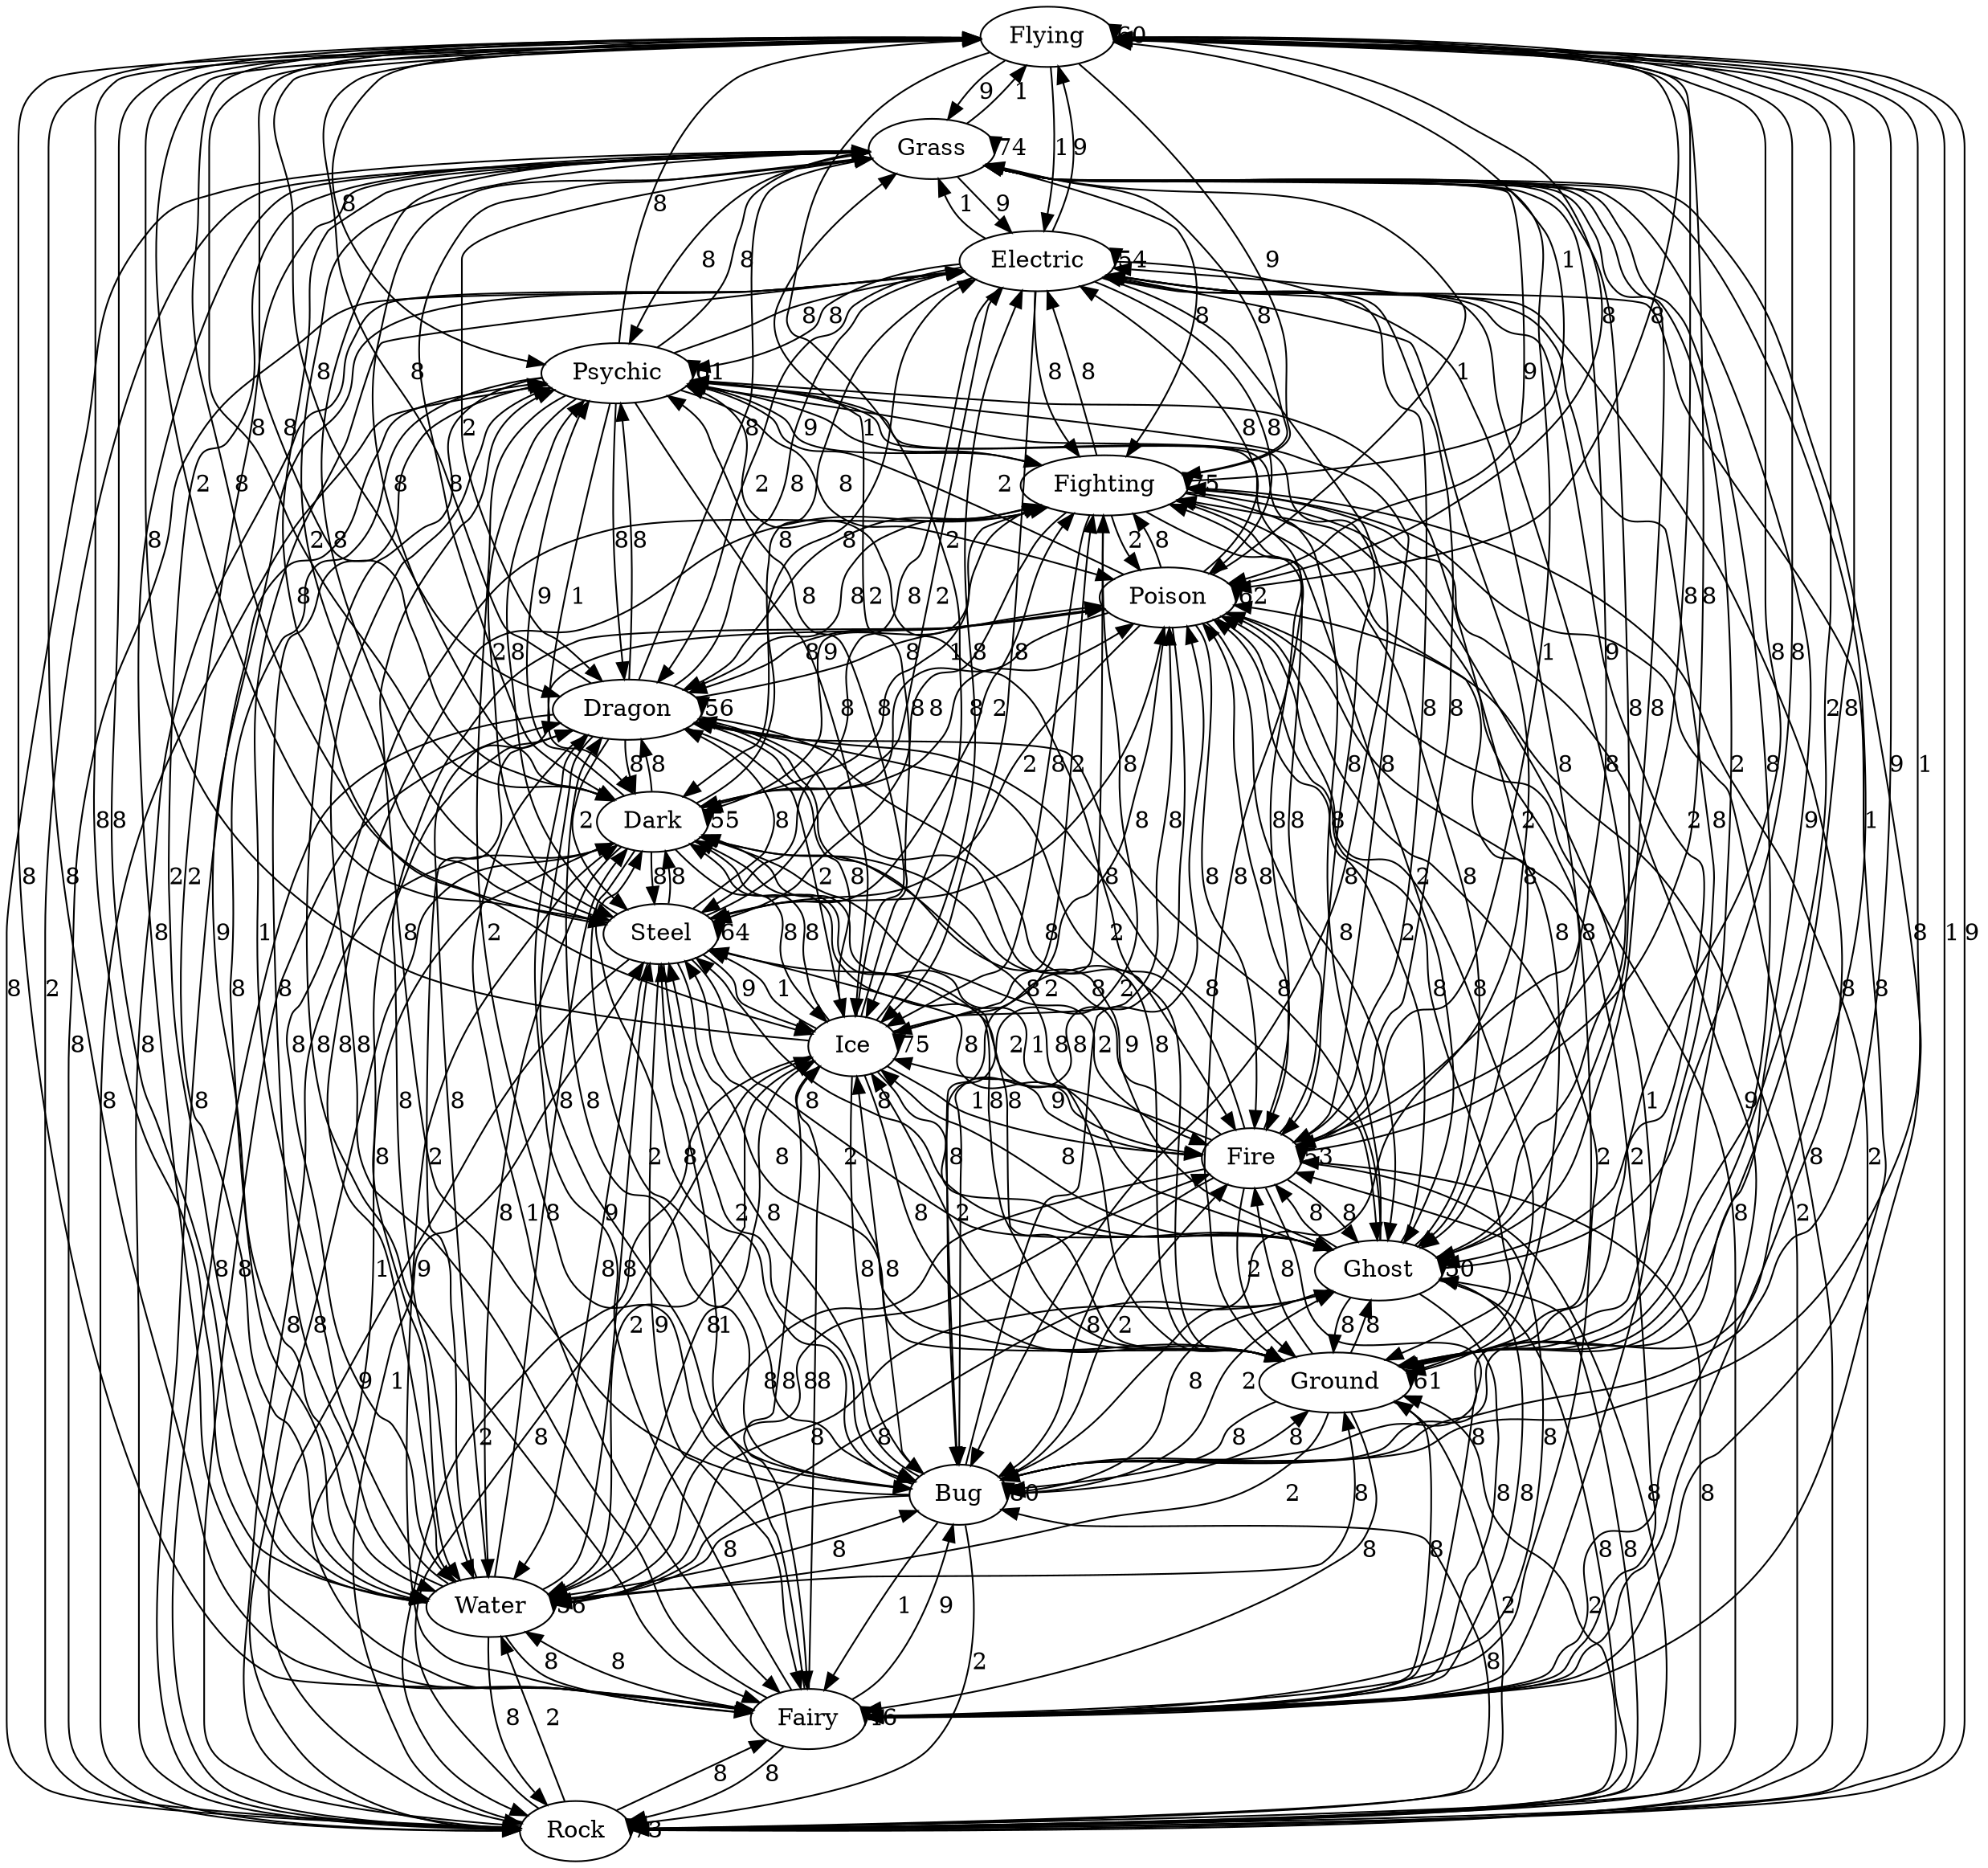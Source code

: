 digraph pokes {
node [nodesep=0.01]
nodesep=0.01;
ranksep=0.01;
Flying -> Flying [label="60"];
Flying -> Grass [label="9"];
Flying -> Rock [label="1"];
Flying -> Fairy [label="8"];
Flying -> Water [label="8"];
Flying -> Bug [label="9"];
Flying -> Ground [label="2"];
Flying -> Ghost [label="8"];
Flying -> Fire [label="8"];
Flying -> Ice [label="2"];
Flying -> Steel [label="8"];
Flying -> Dark [label="8"];
Flying -> Dragon [label="8"];
Flying -> Poison [label="8"];
Flying -> Fighting [label="9"];
Flying -> Psychic [label="8"];
Flying -> Electric [label="1"];
Grass -> Flying [label="1"];
Grass -> Grass [label="74"];
Grass -> Rock [label="8"];
Grass -> Fairy [label="8"];
Grass -> Water [label="2"];
Grass -> Bug [label="1"];
Grass -> Ground [label="2"];
Grass -> Ghost [label="8"];
Grass -> Fire [label="1"];
Grass -> Ice [label="8"];
Grass -> Steel [label="8"];
Grass -> Dark [label="8"];
Grass -> Dragon [label="2"];
Grass -> Poison [label="9"];
Grass -> Fighting [label="8"];
Grass -> Psychic [label="8"];
Grass -> Electric [label="9"];
Rock -> Flying [label="9"];
Rock -> Grass [label="2"];
Rock -> Rock [label="73"];
Rock -> Fairy [label="8"];
Rock -> Water [label="2"];
Rock -> Bug [label="8"];
Rock -> Ground [label="2"];
Rock -> Ghost [label="8"];
Rock -> Fire [label="8"];
Rock -> Ice [label="8"];
Rock -> Steel [label="1"];
Rock -> Dark [label="8"];
Rock -> Dragon [label="8"];
Rock -> Poison [label="2"];
Rock -> Fighting [label="2"];
Rock -> Psychic [label="8"];
Rock -> Electric [label="8"];
Fairy -> Flying [label="8"];
Fairy -> Grass [label="8"];
Fairy -> Rock [label="8"];
Fairy -> Fairy [label="46"];
Fairy -> Water [label="8"];
Fairy -> Bug [label="9"];
Fairy -> Ground [label="8"];
Fairy -> Ghost [label="8"];
Fairy -> Fire [label="8"];
Fairy -> Ice [label="8"];
Fairy -> Steel [label="1"];
Fairy -> Dark [label="9"];
Fairy -> Dragon [label="9"];
Fairy -> Poison [label="2"];
Fairy -> Fighting [label="9"];
Fairy -> Psychic [label="8"];
Fairy -> Electric [label="8"];
Water -> Flying [label="8"];
Water -> Grass [label="2"];
Water -> Rock [label="8"];
Water -> Fairy [label="8"];
Water -> Water [label="56"];
Water -> Bug [label="8"];
Water -> Ground [label="8"];
Water -> Ghost [label="8"];
Water -> Fire [label="8"];
Water -> Ice [label="8"];
Water -> Steel [label="8"];
Water -> Dark [label="8"];
Water -> Dragon [label="2"];
Water -> Poison [label="8"];
Water -> Fighting [label="8"];
Water -> Psychic [label="8"];
Water -> Electric [label="1"];
Bug -> Flying [label="1"];
Bug -> Grass [label="9"];
Bug -> Rock [label="2"];
Bug -> Fairy [label="1"];
Bug -> Water [label="8"];
Bug -> Bug [label="80"];
Bug -> Ground [label="8"];
Bug -> Ghost [label="2"];
Bug -> Fire [label="2"];
Bug -> Ice [label="8"];
Bug -> Steel [label="8"];
Bug -> Dark [label="8"];
Bug -> Dragon [label="8"];
Bug -> Poison [label="2"];
Bug -> Fighting [label="2"];
Bug -> Psychic [label="8"];
Bug -> Electric [label="8"];
Ground -> Flying [label="8"];
Ground -> Grass [label="8"];
Ground -> Rock [label="2"];
Ground -> Fairy [label="8"];
Ground -> Water [label="2"];
Ground -> Bug [label="8"];
Ground -> Ground [label="61"];
Ground -> Ghost [label="8"];
Ground -> Fire [label="8"];
Ground -> Ice [label="2"];
Ground -> Steel [label="2"];
Ground -> Dark [label="8"];
Ground -> Dragon [label="8"];
Ground -> Poison [label="8"];
Ground -> Fighting [label="8"];
Ground -> Psychic [label="8"];
Ground -> Electric [label="8"];
Ghost -> Flying [label="8"];
Ghost -> Grass [label="8"];
Ghost -> Rock [label="8"];
Ghost -> Fairy [label="8"];
Ghost -> Water [label="8"];
Ghost -> Bug [label="8"];
Ghost -> Ground [label="8"];
Ghost -> Ghost [label="50"];
Ghost -> Fire [label="8"];
Ghost -> Ice [label="8"];
Ghost -> Steel [label="8"];
Ghost -> Dark [label="1"];
Ghost -> Dragon [label="8"];
Ghost -> Poison [label="2"];
Ghost -> Fighting [label="8"];
Ghost -> Psychic [label="8"];
Ghost -> Electric [label="8"];
Fire -> Flying [label="8"];
Fire -> Grass [label="9"];
Fire -> Rock [label="8"];
Fire -> Fairy [label="8"];
Fire -> Water [label="8"];
Fire -> Bug [label="8"];
Fire -> Ground [label="2"];
Fire -> Ghost [label="8"];
Fire -> Fire [label="53"];
Fire -> Ice [label="9"];
Fire -> Steel [label="2"];
Fire -> Dark [label="8"];
Fire -> Dragon [label="2"];
Fire -> Poison [label="8"];
Fire -> Fighting [label="8"];
Fire -> Psychic [label="8"];
Fire -> Electric [label="8"];
Ice -> Flying [label="8"];
Ice -> Grass [label="2"];
Ice -> Rock [label="2"];
Ice -> Fairy [label="8"];
Ice -> Water [label="2"];
Ice -> Bug [label="8"];
Ice -> Ground [label="8"];
Ice -> Ghost [label="8"];
Ice -> Fire [label="1"];
Ice -> Ice [label="75"];
Ice -> Steel [label="1"];
Ice -> Dark [label="8"];
Ice -> Dragon [label="8"];
Ice -> Poison [label="8"];
Ice -> Fighting [label="2"];
Ice -> Psychic [label="8"];
Ice -> Electric [label="8"];
Steel -> Flying [label="2"];
Steel -> Grass [label="2"];
Steel -> Rock [label="9"];
Steel -> Fairy [label="9"];
Steel -> Water [label="8"];
Steel -> Bug [label="2"];
Steel -> Ground [label="8"];
Steel -> Ghost [label="8"];
Steel -> Fire [label="8"];
Steel -> Ice [label="9"];
Steel -> Steel [label="64"];
Steel -> Dark [label="8"];
Steel -> Dragon [label="8"];
Steel -> Poison [label="8"];
Steel -> Fighting [label="2"];
Steel -> Psychic [label="8"];
Steel -> Electric [label="2"];
Dark -> Flying [label="8"];
Dark -> Grass [label="8"];
Dark -> Rock [label="8"];
Dark -> Fairy [label="1"];
Dark -> Water [label="8"];
Dark -> Bug [label="2"];
Dark -> Ground [label="8"];
Dark -> Ghost [label="9"];
Dark -> Fire [label="8"];
Dark -> Ice [label="8"];
Dark -> Steel [label="8"];
Dark -> Dark [label="55"];
Dark -> Dragon [label="8"];
Dark -> Poison [label="8"];
Dark -> Fighting [label="1"];
Dark -> Psychic [label="9"];
Dark -> Electric [label="8"];
Dragon -> Flying [label="8"];
Dragon -> Grass [label="8"];
Dragon -> Rock [label="8"];
Dragon -> Fairy [label="1"];
Dragon -> Water [label="8"];
Dragon -> Bug [label="8"];
Dragon -> Ground [label="8"];
Dragon -> Ghost [label="8"];
Dragon -> Fire [label="8"];
Dragon -> Ice [label="2"];
Dragon -> Steel [label="2"];
Dragon -> Dark [label="8"];
Dragon -> Dragon [label="56"];
Dragon -> Poison [label="8"];
Dragon -> Fighting [label="8"];
Dragon -> Psychic [label="8"];
Dragon -> Electric [label="8"];
Poison -> Flying [label="8"];
Poison -> Grass [label="1"];
Poison -> Rock [label="8"];
Poison -> Fairy [label="2"];
Poison -> Water [label="8"];
Poison -> Bug [label="8"];
Poison -> Ground [label="8"];
Poison -> Ghost [label="8"];
Poison -> Fire [label="8"];
Poison -> Ice [label="8"];
Poison -> Steel [label="2"];
Poison -> Dark [label="8"];
Poison -> Dragon [label="8"];
Poison -> Poison [label="62"];
Poison -> Fighting [label="8"];
Poison -> Psychic [label="2"];
Poison -> Electric [label="8"];
Fighting -> Flying [label="1"];
Fighting -> Grass [label="8"];
Fighting -> Rock [label="8"];
Fighting -> Fairy [label="1"];
Fighting -> Water [label="8"];
Fighting -> Bug [label="2"];
Fighting -> Ground [label="8"];
Fighting -> Ghost [label="2"];
Fighting -> Fire [label="8"];
Fighting -> Ice [label="8"];
Fighting -> Steel [label="8"];
Fighting -> Dark [label="9"];
Fighting -> Dragon [label="8"];
Fighting -> Poison [label="2"];
Fighting -> Fighting [label="75"];
Fighting -> Psychic [label="1"];
Fighting -> Electric [label="8"];
Psychic -> Flying [label="8"];
Psychic -> Grass [label="8"];
Psychic -> Rock [label="8"];
Psychic -> Fairy [label="8"];
Psychic -> Water [label="8"];
Psychic -> Bug [label="2"];
Psychic -> Ground [label="8"];
Psychic -> Ghost [label="2"];
Psychic -> Fire [label="8"];
Psychic -> Ice [label="8"];
Psychic -> Steel [label="2"];
Psychic -> Dark [label="1"];
Psychic -> Dragon [label="8"];
Psychic -> Poison [label="8"];
Psychic -> Fighting [label="9"];
Psychic -> Psychic [label="61"];
Psychic -> Electric [label="8"];
Electric -> Flying [label="9"];
Electric -> Grass [label="1"];
Electric -> Rock [label="8"];
Electric -> Fairy [label="8"];
Electric -> Water [label="9"];
Electric -> Bug [label="8"];
Electric -> Ground [label="2"];
Electric -> Ghost [label="8"];
Electric -> Fire [label="8"];
Electric -> Ice [label="8"];
Electric -> Steel [label="8"];
Electric -> Dark [label="8"];
Electric -> Dragon [label="2"];
Electric -> Poison [label="8"];
Electric -> Fighting [label="8"];
Electric -> Psychic [label="8"];
Electric -> Electric [label="54"];
}
